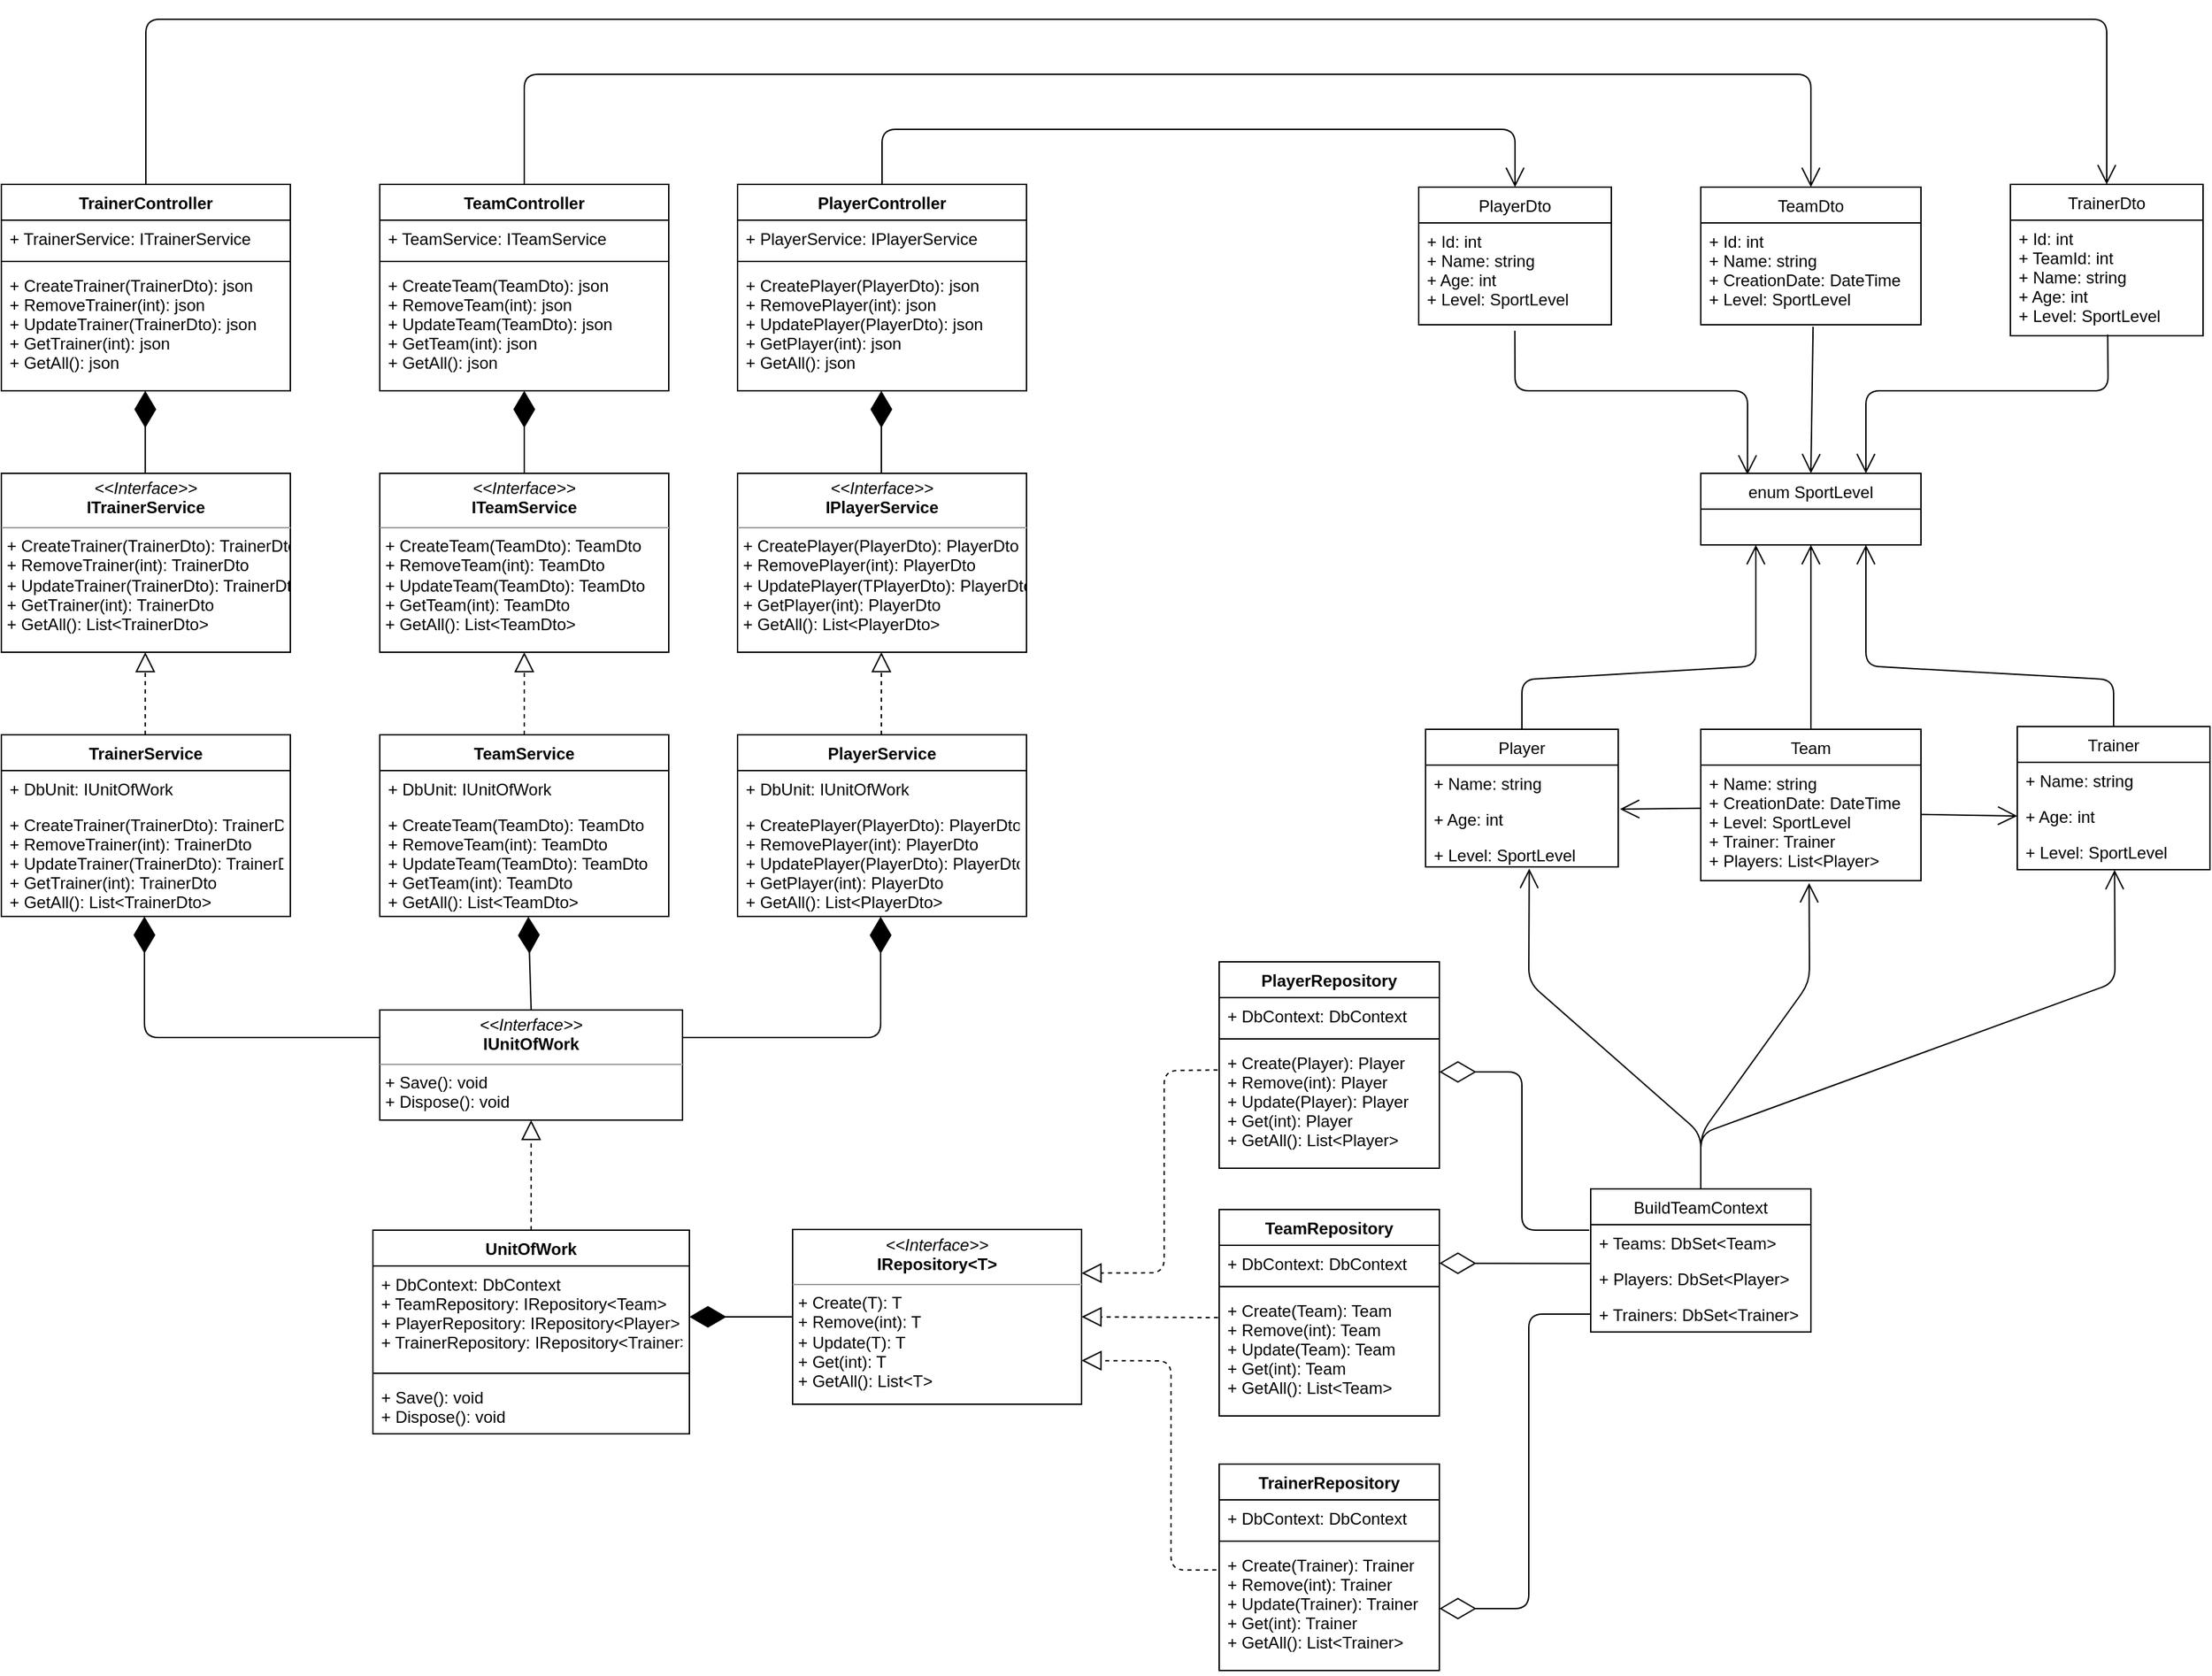 <mxfile version="13.1.7" type="device" pages="2"><diagram name="class" id="e7e014a7-5840-1c2e-5031-d8a46d1fe8dd"><mxGraphModel dx="2496" dy="2216" grid="1" gridSize="10" guides="1" tooltips="1" connect="1" arrows="1" fold="1" page="1" pageScale="1" pageWidth="1169" pageHeight="826" background="#ffffff" math="0" shadow="0"><root><mxCell id="0"/><mxCell id="1" parent="0"/><mxCell id="SuS7lErzpEVkx73uaz0L-69" value="&lt;p style=&quot;margin: 0px ; margin-top: 4px ; text-align: center&quot;&gt;&lt;i&gt;&amp;lt;&amp;lt;Interface&amp;gt;&amp;gt;&lt;/i&gt;&lt;br&gt;&lt;b&gt;ITeamService&lt;/b&gt;&lt;/p&gt;&lt;hr size=&quot;1&quot;&gt;&lt;p style=&quot;margin: 0px ; margin-left: 4px&quot;&gt;+ CreateTeam(TeamDto): TeamDto&lt;/p&gt;&lt;p style=&quot;margin: 0px ; margin-left: 4px&quot;&gt;+ RemoveTeam(int): TeamDto&lt;br style=&quot;padding: 0px ; margin: 0px&quot;&gt;+ UpdateTeam(TeamDto): TeamDto&lt;br style=&quot;padding: 0px ; margin: 0px&quot;&gt;+ GetTeam(int): TeamDto&lt;br style=&quot;padding: 0px ; margin: 0px&quot;&gt;+ GetAll(): List&amp;lt;TeamDto&amp;gt;&lt;br&gt;&lt;/p&gt;" style="verticalAlign=top;align=left;overflow=fill;fontSize=12;fontFamily=Helvetica;html=1;rounded=0;shadow=0;comic=0;labelBackgroundColor=none;strokeWidth=1" vertex="1" parent="1"><mxGeometry x="445" y="130" width="210" height="130" as="geometry"/></mxCell><mxCell id="SuS7lErzpEVkx73uaz0L-70" value="" style="endArrow=block;dashed=1;endFill=0;endSize=12;html=1;entryX=0.5;entryY=1;entryDx=0;entryDy=0;exitX=0.5;exitY=0;exitDx=0;exitDy=0;" edge="1" parent="1" source="SuS7lErzpEVkx73uaz0L-65" target="SuS7lErzpEVkx73uaz0L-69"><mxGeometry width="160" relative="1" as="geometry"><mxPoint x="625" y="370" as="sourcePoint"/><mxPoint x="785" y="370" as="targetPoint"/></mxGeometry></mxCell><mxCell id="SuS7lErzpEVkx73uaz0L-73" value="" style="endArrow=diamondThin;endFill=1;endSize=24;html=1;exitX=0.5;exitY=0;exitDx=0;exitDy=0;entryX=0.5;entryY=1;entryDx=0;entryDy=0;" edge="1" parent="1" source="SuS7lErzpEVkx73uaz0L-69" target="SuS7lErzpEVkx73uaz0L-61"><mxGeometry width="160" relative="1" as="geometry"><mxPoint x="625" y="370" as="sourcePoint"/><mxPoint x="549" y="150" as="targetPoint"/></mxGeometry></mxCell><mxCell id="SuS7lErzpEVkx73uaz0L-78" value="&lt;p style=&quot;margin: 0px ; margin-top: 4px ; text-align: center&quot;&gt;&lt;i&gt;&amp;lt;&amp;lt;Interface&amp;gt;&amp;gt;&lt;/i&gt;&lt;br&gt;&lt;b&gt;IUnitOfWork&lt;/b&gt;&lt;/p&gt;&lt;hr size=&quot;1&quot;&gt;&lt;p style=&quot;margin: 0px ; margin-left: 4px&quot;&gt;+ Save(): void&lt;/p&gt;&lt;p style=&quot;margin: 0px ; margin-left: 4px&quot;&gt;+ Dispose(): void&lt;/p&gt;" style="verticalAlign=top;align=left;overflow=fill;fontSize=12;fontFamily=Helvetica;html=1;rounded=0;shadow=0;comic=0;labelBackgroundColor=none;strokeWidth=1" vertex="1" parent="1"><mxGeometry x="445" y="520" width="220" height="80" as="geometry"/></mxCell><mxCell id="SuS7lErzpEVkx73uaz0L-79" value="" style="endArrow=diamondThin;endFill=1;endSize=24;html=1;exitX=0.5;exitY=0;exitDx=0;exitDy=0;entryX=0.514;entryY=1.002;entryDx=0;entryDy=0;entryPerimeter=0;" edge="1" parent="1" source="SuS7lErzpEVkx73uaz0L-78" target="SuS7lErzpEVkx73uaz0L-68"><mxGeometry width="160" relative="1" as="geometry"><mxPoint x="549.5" y="465" as="sourcePoint"/><mxPoint x="549.5" y="410" as="targetPoint"/></mxGeometry></mxCell><mxCell id="SuS7lErzpEVkx73uaz0L-84" value="" style="endArrow=block;dashed=1;endFill=0;endSize=12;html=1;entryX=0.5;entryY=1;entryDx=0;entryDy=0;exitX=0.5;exitY=0;exitDx=0;exitDy=0;" edge="1" parent="1" source="SuS7lErzpEVkx73uaz0L-80" target="SuS7lErzpEVkx73uaz0L-78"><mxGeometry width="160" relative="1" as="geometry"><mxPoint x="549.5" y="604" as="sourcePoint"/><mxPoint x="549.5" y="550" as="targetPoint"/></mxGeometry></mxCell><mxCell id="SuS7lErzpEVkx73uaz0L-89" value="&lt;p style=&quot;margin: 0px ; margin-top: 4px ; text-align: center&quot;&gt;&lt;i&gt;&amp;lt;&amp;lt;Interface&amp;gt;&amp;gt;&lt;/i&gt;&lt;br&gt;&lt;b&gt;IRepository&amp;lt;T&amp;gt;&lt;/b&gt;&lt;/p&gt;&lt;hr size=&quot;1&quot;&gt;&lt;p style=&quot;margin: 0px ; margin-left: 4px&quot;&gt;+ Create(T): T&lt;/p&gt;&lt;p style=&quot;margin: 0px ; margin-left: 4px&quot;&gt;+ Remove(int): T&lt;/p&gt;&lt;p style=&quot;margin: 0px ; margin-left: 4px&quot;&gt;+ Update(T): T&lt;/p&gt;&lt;p style=&quot;margin: 0px ; margin-left: 4px&quot;&gt;+ Get(int): T&lt;/p&gt;&lt;p style=&quot;margin: 0px ; margin-left: 4px&quot;&gt;+ GetAll(): List&amp;lt;T&amp;gt;&lt;/p&gt;" style="verticalAlign=top;align=left;overflow=fill;fontSize=12;fontFamily=Helvetica;html=1;rounded=0;shadow=0;comic=0;labelBackgroundColor=none;strokeWidth=1" vertex="1" parent="1"><mxGeometry x="745" y="679.5" width="210" height="127" as="geometry"/></mxCell><mxCell id="SuS7lErzpEVkx73uaz0L-90" value="" style="endArrow=diamondThin;endFill=1;endSize=24;html=1;exitX=0;exitY=0.5;exitDx=0;exitDy=0;entryX=1;entryY=0.5;entryDx=0;entryDy=0;" edge="1" parent="1" source="SuS7lErzpEVkx73uaz0L-89" target="SuS7lErzpEVkx73uaz0L-81"><mxGeometry width="160" relative="1" as="geometry"><mxPoint x="695.5" y="690" as="sourcePoint"/><mxPoint x="695" y="630" as="targetPoint"/></mxGeometry></mxCell><mxCell id="SuS7lErzpEVkx73uaz0L-95" value="" style="endArrow=block;dashed=1;endFill=0;endSize=12;html=1;entryX=1;entryY=0.5;entryDx=0;entryDy=0;exitX=-0.005;exitY=0.206;exitDx=0;exitDy=0;exitPerimeter=0;" edge="1" parent="1" source="SuS7lErzpEVkx73uaz0L-94" target="SuS7lErzpEVkx73uaz0L-89"><mxGeometry width="160" relative="1" as="geometry"><mxPoint x="560" y="620" as="sourcePoint"/><mxPoint x="559.5" y="560" as="targetPoint"/></mxGeometry></mxCell><mxCell id="SuS7lErzpEVkx73uaz0L-101" value="" style="endArrow=diamondThin;endFill=0;endSize=24;html=1;entryX=1;entryY=0.5;entryDx=0;entryDy=0;exitX=-0.001;exitY=0.088;exitDx=0;exitDy=0;exitPerimeter=0;" edge="1" parent="1" source="SuS7lErzpEVkx73uaz0L-98" target="SuS7lErzpEVkx73uaz0L-92"><mxGeometry width="160" relative="1" as="geometry"><mxPoint x="955" y="550" as="sourcePoint"/><mxPoint x="1115" y="550" as="targetPoint"/></mxGeometry></mxCell><mxCell id="SuS7lErzpEVkx73uaz0L-103" value="" style="endArrow=open;endFill=1;endSize=12;html=1;exitX=0.5;exitY=0;exitDx=0;exitDy=0;entryX=0.492;entryY=1.021;entryDx=0;entryDy=0;entryPerimeter=0;" edge="1" parent="1" source="SuS7lErzpEVkx73uaz0L-96" target="SuS7lErzpEVkx73uaz0L-48"><mxGeometry width="160" relative="1" as="geometry"><mxPoint x="955" y="460" as="sourcePoint"/><mxPoint x="1115" y="460" as="targetPoint"/><Array as="points"><mxPoint x="1405" y="610"/><mxPoint x="1484" y="500"/></Array></mxGeometry></mxCell><mxCell id="SuS7lErzpEVkx73uaz0L-115" value="&lt;p style=&quot;margin: 0px ; margin-top: 4px ; text-align: center&quot;&gt;&lt;i&gt;&amp;lt;&amp;lt;Interface&amp;gt;&amp;gt;&lt;/i&gt;&lt;br&gt;&lt;b&gt;IPlayerService&lt;/b&gt;&lt;/p&gt;&lt;hr size=&quot;1&quot;&gt;&lt;p style=&quot;margin: 0px ; margin-left: 4px&quot;&gt;+ CreatePlayer(PlayerDto): PlayerDto&lt;/p&gt;&lt;p style=&quot;margin: 0px ; margin-left: 4px&quot;&gt;&lt;span&gt;+ RemovePlayer(int): PlayerDto&lt;/span&gt;&lt;/p&gt;&lt;p style=&quot;margin: 0px ; margin-left: 4px&quot;&gt;+ UpdatePlayer(TPlayerDto): PlayerDto&lt;br style=&quot;padding: 0px ; margin: 0px&quot;&gt;+ GetPlayer(int): PlayerDto&lt;br style=&quot;padding: 0px ; margin: 0px&quot;&gt;+ GetAll(): List&amp;lt;PlayerDto&amp;gt;&lt;br&gt;&lt;/p&gt;" style="verticalAlign=top;align=left;overflow=fill;fontSize=12;fontFamily=Helvetica;html=1;rounded=0;shadow=0;comic=0;labelBackgroundColor=none;strokeWidth=1" vertex="1" parent="1"><mxGeometry x="705" y="130" width="210" height="130" as="geometry"/></mxCell><mxCell id="SuS7lErzpEVkx73uaz0L-116" value="" style="endArrow=diamondThin;endFill=1;endSize=24;html=1;exitX=0.5;exitY=0;exitDx=0;exitDy=0;entryX=0.5;entryY=1;entryDx=0;entryDy=0;" edge="1" parent="1"><mxGeometry width="160" relative="1" as="geometry"><mxPoint x="809.5" y="130" as="sourcePoint"/><mxPoint x="809.5" y="70" as="targetPoint"/></mxGeometry></mxCell><mxCell id="SuS7lErzpEVkx73uaz0L-120" value="" style="endArrow=block;dashed=1;endFill=0;endSize=12;html=1;entryX=0.5;entryY=1;entryDx=0;entryDy=0;exitX=0.5;exitY=0;exitDx=0;exitDy=0;" edge="1" parent="1"><mxGeometry width="160" relative="1" as="geometry"><mxPoint x="809.5" y="320" as="sourcePoint"/><mxPoint x="809.5" y="260" as="targetPoint"/></mxGeometry></mxCell><mxCell id="SuS7lErzpEVkx73uaz0L-123" value="" style="endArrow=diamondThin;endFill=1;endSize=24;html=1;exitX=1;exitY=0.25;exitDx=0;exitDy=0;entryX=0.514;entryY=1.002;entryDx=0;entryDy=0;entryPerimeter=0;" edge="1" parent="1" source="SuS7lErzpEVkx73uaz0L-78"><mxGeometry width="160" relative="1" as="geometry"><mxPoint x="811.03" y="520" as="sourcePoint"/><mxPoint x="808.97" y="452.16" as="targetPoint"/><Array as="points"><mxPoint x="809" y="540"/></Array></mxGeometry></mxCell><mxCell id="SuS7lErzpEVkx73uaz0L-128" value="" style="endArrow=block;dashed=1;endFill=0;endSize=12;html=1;entryX=1;entryY=0.25;entryDx=0;entryDy=0;exitX=-0.007;exitY=0.207;exitDx=0;exitDy=0;exitPerimeter=0;" edge="1" parent="1" source="SuS7lErzpEVkx73uaz0L-127" target="SuS7lErzpEVkx73uaz0L-89"><mxGeometry width="160" relative="1" as="geometry"><mxPoint x="1064.2" y="756.54" as="sourcePoint"/><mxPoint x="965" y="753" as="targetPoint"/><Array as="points"><mxPoint x="1015" y="564"/><mxPoint x="1015" y="711"/></Array></mxGeometry></mxCell><mxCell id="SuS7lErzpEVkx73uaz0L-129" value="" style="endArrow=diamondThin;endFill=0;endSize=24;html=1;exitX=-0.007;exitY=0.154;exitDx=0;exitDy=0;exitPerimeter=0;" edge="1" parent="1" source="SuS7lErzpEVkx73uaz0L-97"><mxGeometry width="160" relative="1" as="geometry"><mxPoint x="1334.84" y="714.288" as="sourcePoint"/><mxPoint x="1215" y="565" as="targetPoint"/><Array as="points"><mxPoint x="1275" y="680"/><mxPoint x="1275" y="565"/></Array></mxGeometry></mxCell><mxCell id="SuS7lErzpEVkx73uaz0L-142" value="" style="endArrow=open;endFill=1;endSize=12;html=1;exitX=0.5;exitY=0;exitDx=0;exitDy=0;entryX=0.538;entryY=1.058;entryDx=0;entryDy=0;entryPerimeter=0;" edge="1" parent="1" source="SuS7lErzpEVkx73uaz0L-96" target="SuS7lErzpEVkx73uaz0L-44"><mxGeometry width="160" relative="1" as="geometry"><mxPoint x="1415" y="660" as="sourcePoint"/><mxPoint x="1493.72" y="430.546" as="targetPoint"/><Array as="points"><mxPoint x="1405" y="610"/><mxPoint x="1280" y="500"/></Array></mxGeometry></mxCell><mxCell id="SuS7lErzpEVkx73uaz0L-143" value="" style="endArrow=open;endFill=1;endSize=12;html=1;exitX=0.5;exitY=0;exitDx=0;exitDy=0;entryX=0.505;entryY=1.007;entryDx=0;entryDy=0;entryPerimeter=0;" edge="1" parent="1" source="SuS7lErzpEVkx73uaz0L-96" target="SuS7lErzpEVkx73uaz0L-52"><mxGeometry width="160" relative="1" as="geometry"><mxPoint x="1415" y="660" as="sourcePoint"/><mxPoint x="1493.72" y="430.546" as="targetPoint"/><Array as="points"><mxPoint x="1405" y="610"/><mxPoint x="1706" y="500"/></Array></mxGeometry></mxCell><mxCell id="SuS7lErzpEVkx73uaz0L-144" value="" style="endArrow=open;endFill=1;endSize=12;html=1;entryX=0.25;entryY=1;entryDx=0;entryDy=0;exitX=0.5;exitY=0;exitDx=0;exitDy=0;" edge="1" parent="1" source="SuS7lErzpEVkx73uaz0L-41" target="SuS7lErzpEVkx73uaz0L-130"><mxGeometry width="160" relative="1" as="geometry"><mxPoint x="1185" y="330" as="sourcePoint"/><mxPoint x="1345" y="330" as="targetPoint"/><Array as="points"><mxPoint x="1275" y="280"/><mxPoint x="1445" y="270"/></Array></mxGeometry></mxCell><mxCell id="SuS7lErzpEVkx73uaz0L-145" value="" style="endArrow=open;endFill=1;endSize=12;html=1;entryX=0.5;entryY=1;entryDx=0;entryDy=0;exitX=0.5;exitY=0;exitDx=0;exitDy=0;" edge="1" parent="1" source="SuS7lErzpEVkx73uaz0L-45" target="SuS7lErzpEVkx73uaz0L-130"><mxGeometry width="160" relative="1" as="geometry"><mxPoint x="1285" y="326" as="sourcePoint"/><mxPoint x="1455" y="192" as="targetPoint"/></mxGeometry></mxCell><mxCell id="SuS7lErzpEVkx73uaz0L-146" value="" style="endArrow=open;endFill=1;endSize=12;html=1;entryX=0.75;entryY=1;entryDx=0;entryDy=0;exitX=0.5;exitY=0;exitDx=0;exitDy=0;" edge="1" parent="1" source="SuS7lErzpEVkx73uaz0L-49" target="SuS7lErzpEVkx73uaz0L-130"><mxGeometry width="160" relative="1" as="geometry"><mxPoint x="1495" y="326" as="sourcePoint"/><mxPoint x="1495" y="192" as="targetPoint"/><Array as="points"><mxPoint x="1705" y="280"/><mxPoint x="1525" y="270"/></Array></mxGeometry></mxCell><mxCell id="SuS7lErzpEVkx73uaz0L-61" value="TeamController&#10;" style="swimlane;fontStyle=1;align=center;verticalAlign=top;childLayout=stackLayout;horizontal=1;startSize=26;horizontalStack=0;resizeParent=1;resizeParentMax=0;resizeLast=0;collapsible=1;marginBottom=0;" vertex="1" parent="1"><mxGeometry x="445" y="-80" width="210" height="150" as="geometry"/></mxCell><mxCell id="SuS7lErzpEVkx73uaz0L-62" value="+ TeamService: ITeamService&#10;" style="text;strokeColor=none;fillColor=none;align=left;verticalAlign=top;spacingLeft=4;spacingRight=4;overflow=hidden;rotatable=0;points=[[0,0.5],[1,0.5]];portConstraint=eastwest;" vertex="1" parent="SuS7lErzpEVkx73uaz0L-61"><mxGeometry y="26" width="210" height="26" as="geometry"/></mxCell><mxCell id="SuS7lErzpEVkx73uaz0L-63" value="" style="line;strokeWidth=1;fillColor=none;align=left;verticalAlign=middle;spacingTop=-1;spacingLeft=3;spacingRight=3;rotatable=0;labelPosition=right;points=[];portConstraint=eastwest;" vertex="1" parent="SuS7lErzpEVkx73uaz0L-61"><mxGeometry y="52" width="210" height="8" as="geometry"/></mxCell><mxCell id="SuS7lErzpEVkx73uaz0L-64" value="+ CreateTeam(TeamDto): json&#10;+ RemoveTeam(int): json&#10;+ UpdateTeam(TeamDto): json&#10;+ GetTeam(int): json&#10;+ GetAll(): json" style="text;strokeColor=none;fillColor=none;align=left;verticalAlign=top;spacingLeft=4;spacingRight=4;overflow=hidden;rotatable=0;points=[[0,0.5],[1,0.5]];portConstraint=eastwest;" vertex="1" parent="SuS7lErzpEVkx73uaz0L-61"><mxGeometry y="60" width="210" height="90" as="geometry"/></mxCell><mxCell id="SuS7lErzpEVkx73uaz0L-65" value="TeamService&#10;" style="swimlane;fontStyle=1;align=center;verticalAlign=top;childLayout=stackLayout;horizontal=1;startSize=26;horizontalStack=0;resizeParent=1;resizeParentMax=0;resizeLast=0;collapsible=1;marginBottom=0;" vertex="1" parent="1"><mxGeometry x="445" y="320" width="210" height="132" as="geometry"/></mxCell><mxCell id="SuS7lErzpEVkx73uaz0L-66" value="+ DbUnit: IUnitOfWork" style="text;strokeColor=none;fillColor=none;align=left;verticalAlign=top;spacingLeft=4;spacingRight=4;overflow=hidden;rotatable=0;points=[[0,0.5],[1,0.5]];portConstraint=eastwest;" vertex="1" parent="SuS7lErzpEVkx73uaz0L-65"><mxGeometry y="26" width="210" height="26" as="geometry"/></mxCell><mxCell id="SuS7lErzpEVkx73uaz0L-68" value="+ CreateTeam(TeamDto): TeamDto&#10;+ RemoveTeam(int): TeamDto&#10;+ UpdateTeam(TeamDto): TeamDto&#10;+ GetTeam(int): TeamDto&#10;+ GetAll(): List&lt;TeamDto&gt;" style="text;strokeColor=none;fillColor=none;align=left;verticalAlign=top;spacingLeft=4;spacingRight=4;overflow=hidden;rotatable=0;points=[[0,0.5],[1,0.5]];portConstraint=eastwest;" vertex="1" parent="SuS7lErzpEVkx73uaz0L-65"><mxGeometry y="52" width="210" height="80" as="geometry"/></mxCell><mxCell id="SuS7lErzpEVkx73uaz0L-80" value="UnitOfWork&#10;" style="swimlane;fontStyle=1;align=center;verticalAlign=top;childLayout=stackLayout;horizontal=1;startSize=26;horizontalStack=0;resizeParent=1;resizeParentMax=0;resizeLast=0;collapsible=1;marginBottom=0;" vertex="1" parent="1"><mxGeometry x="440" y="680" width="230" height="148" as="geometry"/></mxCell><mxCell id="SuS7lErzpEVkx73uaz0L-81" value="+ DbContext: DbContext&#10;+ TeamRepository: IRepository&lt;Team&gt;&#10;+ PlayerRepository: IRepository&lt;Player&gt;&#10;+ TrainerRepository: IRepository&lt;Trainer&gt;&#10; " style="text;strokeColor=none;fillColor=none;align=left;verticalAlign=top;spacingLeft=4;spacingRight=4;overflow=hidden;rotatable=0;points=[[0,0.5],[1,0.5]];portConstraint=eastwest;" vertex="1" parent="SuS7lErzpEVkx73uaz0L-80"><mxGeometry y="26" width="230" height="74" as="geometry"/></mxCell><mxCell id="SuS7lErzpEVkx73uaz0L-82" value="" style="line;strokeWidth=1;fillColor=none;align=left;verticalAlign=middle;spacingTop=-1;spacingLeft=3;spacingRight=3;rotatable=0;labelPosition=right;points=[];portConstraint=eastwest;" vertex="1" parent="SuS7lErzpEVkx73uaz0L-80"><mxGeometry y="100" width="230" height="8" as="geometry"/></mxCell><mxCell id="SuS7lErzpEVkx73uaz0L-83" value="+ Save(): void&#10;+ Dispose(): void" style="text;strokeColor=none;fillColor=none;align=left;verticalAlign=top;spacingLeft=4;spacingRight=4;overflow=hidden;rotatable=0;points=[[0,0.5],[1,0.5]];portConstraint=eastwest;" vertex="1" parent="SuS7lErzpEVkx73uaz0L-80"><mxGeometry y="108" width="230" height="40" as="geometry"/></mxCell><mxCell id="SuS7lErzpEVkx73uaz0L-91" value="TeamRepository" style="swimlane;fontStyle=1;align=center;verticalAlign=top;childLayout=stackLayout;horizontal=1;startSize=26;horizontalStack=0;resizeParent=1;resizeParentMax=0;resizeLast=0;collapsible=1;marginBottom=0;" vertex="1" parent="1"><mxGeometry x="1055" y="665" width="160" height="150" as="geometry"/></mxCell><mxCell id="SuS7lErzpEVkx73uaz0L-92" value="+ DbContext: DbContext" style="text;strokeColor=none;fillColor=none;align=left;verticalAlign=top;spacingLeft=4;spacingRight=4;overflow=hidden;rotatable=0;points=[[0,0.5],[1,0.5]];portConstraint=eastwest;" vertex="1" parent="SuS7lErzpEVkx73uaz0L-91"><mxGeometry y="26" width="160" height="26" as="geometry"/></mxCell><mxCell id="SuS7lErzpEVkx73uaz0L-93" value="" style="line;strokeWidth=1;fillColor=none;align=left;verticalAlign=middle;spacingTop=-1;spacingLeft=3;spacingRight=3;rotatable=0;labelPosition=right;points=[];portConstraint=eastwest;" vertex="1" parent="SuS7lErzpEVkx73uaz0L-91"><mxGeometry y="52" width="160" height="8" as="geometry"/></mxCell><mxCell id="SuS7lErzpEVkx73uaz0L-94" value="+ Create(Team): Team&#10;+ Remove(int): Team&#10;+ Update(Team): Team&#10;+ Get(int): Team&#10;+ GetAll(): List&lt;Team&gt;" style="text;strokeColor=none;fillColor=none;align=left;verticalAlign=top;spacingLeft=4;spacingRight=4;overflow=hidden;rotatable=0;points=[[0,0.5],[1,0.5]];portConstraint=eastwest;" vertex="1" parent="SuS7lErzpEVkx73uaz0L-91"><mxGeometry y="60" width="160" height="90" as="geometry"/></mxCell><mxCell id="SuS7lErzpEVkx73uaz0L-96" value="BuildTeamContext" style="swimlane;fontStyle=0;childLayout=stackLayout;horizontal=1;startSize=26;fillColor=none;horizontalStack=0;resizeParent=1;resizeParentMax=0;resizeLast=0;collapsible=1;marginBottom=0;" vertex="1" parent="1"><mxGeometry x="1325" y="650" width="160" height="104" as="geometry"/></mxCell><mxCell id="SuS7lErzpEVkx73uaz0L-97" value="+ Teams: DbSet&lt;Team&gt;" style="text;strokeColor=none;fillColor=none;align=left;verticalAlign=top;spacingLeft=4;spacingRight=4;overflow=hidden;rotatable=0;points=[[0,0.5],[1,0.5]];portConstraint=eastwest;" vertex="1" parent="SuS7lErzpEVkx73uaz0L-96"><mxGeometry y="26" width="160" height="26" as="geometry"/></mxCell><mxCell id="SuS7lErzpEVkx73uaz0L-98" value="+ Players: DbSet&lt;Player&gt;" style="text;strokeColor=none;fillColor=none;align=left;verticalAlign=top;spacingLeft=4;spacingRight=4;overflow=hidden;rotatable=0;points=[[0,0.5],[1,0.5]];portConstraint=eastwest;" vertex="1" parent="SuS7lErzpEVkx73uaz0L-96"><mxGeometry y="52" width="160" height="26" as="geometry"/></mxCell><mxCell id="SuS7lErzpEVkx73uaz0L-99" value="+ Trainers: DbSet&lt;Trainer&gt;" style="text;strokeColor=none;fillColor=none;align=left;verticalAlign=top;spacingLeft=4;spacingRight=4;overflow=hidden;rotatable=0;points=[[0,0.5],[1,0.5]];portConstraint=eastwest;" vertex="1" parent="SuS7lErzpEVkx73uaz0L-96"><mxGeometry y="78" width="160" height="26" as="geometry"/></mxCell><mxCell id="SuS7lErzpEVkx73uaz0L-111" value="PlayerController" style="swimlane;fontStyle=1;align=center;verticalAlign=top;childLayout=stackLayout;horizontal=1;startSize=26;horizontalStack=0;resizeParent=1;resizeParentMax=0;resizeLast=0;collapsible=1;marginBottom=0;" vertex="1" parent="1"><mxGeometry x="705" y="-80" width="210" height="150" as="geometry"/></mxCell><mxCell id="SuS7lErzpEVkx73uaz0L-112" value="+ PlayerService: IPlayerService" style="text;strokeColor=none;fillColor=none;align=left;verticalAlign=top;spacingLeft=4;spacingRight=4;overflow=hidden;rotatable=0;points=[[0,0.5],[1,0.5]];portConstraint=eastwest;" vertex="1" parent="SuS7lErzpEVkx73uaz0L-111"><mxGeometry y="26" width="210" height="26" as="geometry"/></mxCell><mxCell id="SuS7lErzpEVkx73uaz0L-113" value="" style="line;strokeWidth=1;fillColor=none;align=left;verticalAlign=middle;spacingTop=-1;spacingLeft=3;spacingRight=3;rotatable=0;labelPosition=right;points=[];portConstraint=eastwest;" vertex="1" parent="SuS7lErzpEVkx73uaz0L-111"><mxGeometry y="52" width="210" height="8" as="geometry"/></mxCell><mxCell id="SuS7lErzpEVkx73uaz0L-114" value="+ CreatePlayer(PlayerDto): json&#10;+ RemovePlayer(int): json&#10;+ UpdatePlayer(PlayerDto): json&#10;+ GetPlayer(int): json&#10;+ GetAll(): json" style="text;strokeColor=none;fillColor=none;align=left;verticalAlign=top;spacingLeft=4;spacingRight=4;overflow=hidden;rotatable=0;points=[[0,0.5],[1,0.5]];portConstraint=eastwest;" vertex="1" parent="SuS7lErzpEVkx73uaz0L-111"><mxGeometry y="60" width="210" height="90" as="geometry"/></mxCell><mxCell id="SuS7lErzpEVkx73uaz0L-117" value="PlayerService" style="swimlane;fontStyle=1;align=center;verticalAlign=top;childLayout=stackLayout;horizontal=1;startSize=26;horizontalStack=0;resizeParent=1;resizeParentMax=0;resizeLast=0;collapsible=1;marginBottom=0;" vertex="1" parent="1"><mxGeometry x="705" y="320" width="210" height="132" as="geometry"/></mxCell><mxCell id="SuS7lErzpEVkx73uaz0L-118" value="+ DbUnit: IUnitOfWork" style="text;strokeColor=none;fillColor=none;align=left;verticalAlign=top;spacingLeft=4;spacingRight=4;overflow=hidden;rotatable=0;points=[[0,0.5],[1,0.5]];portConstraint=eastwest;" vertex="1" parent="SuS7lErzpEVkx73uaz0L-117"><mxGeometry y="26" width="210" height="26" as="geometry"/></mxCell><mxCell id="SuS7lErzpEVkx73uaz0L-119" value="+ CreatePlayer(PlayerDto): PlayerDto&#10;+ RemovePlayer(int): PlayerDto&#10;+ UpdatePlayer(PlayerDto): PlayerDto&#10;+ GetPlayer(int): PlayerDto&#10;+ GetAll(): List&lt;PlayerDto&gt;" style="text;strokeColor=none;fillColor=none;align=left;verticalAlign=top;spacingLeft=4;spacingRight=4;overflow=hidden;rotatable=0;points=[[0,0.5],[1,0.5]];portConstraint=eastwest;" vertex="1" parent="SuS7lErzpEVkx73uaz0L-117"><mxGeometry y="52" width="210" height="80" as="geometry"/></mxCell><mxCell id="SuS7lErzpEVkx73uaz0L-124" value="PlayerRepository" style="swimlane;fontStyle=1;align=center;verticalAlign=top;childLayout=stackLayout;horizontal=1;startSize=26;horizontalStack=0;resizeParent=1;resizeParentMax=0;resizeLast=0;collapsible=1;marginBottom=0;" vertex="1" parent="1"><mxGeometry x="1055" y="485" width="160" height="150" as="geometry"/></mxCell><mxCell id="SuS7lErzpEVkx73uaz0L-125" value="+ DbContext: DbContext" style="text;strokeColor=none;fillColor=none;align=left;verticalAlign=top;spacingLeft=4;spacingRight=4;overflow=hidden;rotatable=0;points=[[0,0.5],[1,0.5]];portConstraint=eastwest;" vertex="1" parent="SuS7lErzpEVkx73uaz0L-124"><mxGeometry y="26" width="160" height="26" as="geometry"/></mxCell><mxCell id="SuS7lErzpEVkx73uaz0L-126" value="" style="line;strokeWidth=1;fillColor=none;align=left;verticalAlign=middle;spacingTop=-1;spacingLeft=3;spacingRight=3;rotatable=0;labelPosition=right;points=[];portConstraint=eastwest;" vertex="1" parent="SuS7lErzpEVkx73uaz0L-124"><mxGeometry y="52" width="160" height="8" as="geometry"/></mxCell><mxCell id="SuS7lErzpEVkx73uaz0L-127" value="+ Create(Player): Player&#10;+ Remove(int): Player&#10;+ Update(Player): Player&#10;+ Get(int): Player&#10;+ GetAll(): List&lt;Player&gt;" style="text;strokeColor=none;fillColor=none;align=left;verticalAlign=top;spacingLeft=4;spacingRight=4;overflow=hidden;rotatable=0;points=[[0,0.5],[1,0.5]];portConstraint=eastwest;" vertex="1" parent="SuS7lErzpEVkx73uaz0L-124"><mxGeometry y="60" width="160" height="90" as="geometry"/></mxCell><mxCell id="SuS7lErzpEVkx73uaz0L-49" value="Trainer" style="swimlane;fontStyle=0;childLayout=stackLayout;horizontal=1;startSize=26;fillColor=none;horizontalStack=0;resizeParent=1;resizeParentMax=0;resizeLast=0;collapsible=1;marginBottom=0;" vertex="1" parent="1"><mxGeometry x="1635" y="314" width="140" height="104" as="geometry"/></mxCell><mxCell id="SuS7lErzpEVkx73uaz0L-50" value="+ Name: string" style="text;strokeColor=none;fillColor=none;align=left;verticalAlign=top;spacingLeft=4;spacingRight=4;overflow=hidden;rotatable=0;points=[[0,0.5],[1,0.5]];portConstraint=eastwest;" vertex="1" parent="SuS7lErzpEVkx73uaz0L-49"><mxGeometry y="26" width="140" height="26" as="geometry"/></mxCell><mxCell id="SuS7lErzpEVkx73uaz0L-51" value="+ Age: int" style="text;strokeColor=none;fillColor=none;align=left;verticalAlign=top;spacingLeft=4;spacingRight=4;overflow=hidden;rotatable=0;points=[[0,0.5],[1,0.5]];portConstraint=eastwest;" vertex="1" parent="SuS7lErzpEVkx73uaz0L-49"><mxGeometry y="52" width="140" height="26" as="geometry"/></mxCell><mxCell id="SuS7lErzpEVkx73uaz0L-52" value="+ Level: SportLevel&#10;" style="text;strokeColor=none;fillColor=none;align=left;verticalAlign=top;spacingLeft=4;spacingRight=4;overflow=hidden;rotatable=0;points=[[0,0.5],[1,0.5]];portConstraint=eastwest;" vertex="1" parent="SuS7lErzpEVkx73uaz0L-49"><mxGeometry y="78" width="140" height="26" as="geometry"/></mxCell><mxCell id="SuS7lErzpEVkx73uaz0L-45" value="Team" style="swimlane;fontStyle=0;childLayout=stackLayout;horizontal=1;startSize=26;fillColor=none;horizontalStack=0;resizeParent=1;resizeParentMax=0;resizeLast=0;collapsible=1;marginBottom=0;" vertex="1" parent="1"><mxGeometry x="1405" y="316" width="160" height="110" as="geometry"/></mxCell><mxCell id="SuS7lErzpEVkx73uaz0L-48" value="+ Name: string&#10;+ CreationDate: DateTime&#10;+ Level: SportLevel&#10;+ Trainer: Trainer&#10;+ Players: List&lt;Player&gt;" style="text;strokeColor=none;fillColor=none;align=left;verticalAlign=top;spacingLeft=4;spacingRight=4;overflow=hidden;rotatable=0;points=[[0,0.5],[1,0.5]];portConstraint=eastwest;" vertex="1" parent="SuS7lErzpEVkx73uaz0L-45"><mxGeometry y="26" width="160" height="84" as="geometry"/></mxCell><mxCell id="SuS7lErzpEVkx73uaz0L-41" value="Player" style="swimlane;fontStyle=0;childLayout=stackLayout;horizontal=1;startSize=26;fillColor=none;horizontalStack=0;resizeParent=1;resizeParentMax=0;resizeLast=0;collapsible=1;marginBottom=0;" vertex="1" parent="1"><mxGeometry x="1205" y="316" width="140" height="100" as="geometry"/></mxCell><mxCell id="SuS7lErzpEVkx73uaz0L-42" value="+ Name: string" style="text;strokeColor=none;fillColor=none;align=left;verticalAlign=top;spacingLeft=4;spacingRight=4;overflow=hidden;rotatable=0;points=[[0,0.5],[1,0.5]];portConstraint=eastwest;" vertex="1" parent="SuS7lErzpEVkx73uaz0L-41"><mxGeometry y="26" width="140" height="26" as="geometry"/></mxCell><mxCell id="SuS7lErzpEVkx73uaz0L-43" value="+ Age: int" style="text;strokeColor=none;fillColor=none;align=left;verticalAlign=top;spacingLeft=4;spacingRight=4;overflow=hidden;rotatable=0;points=[[0,0.5],[1,0.5]];portConstraint=eastwest;" vertex="1" parent="SuS7lErzpEVkx73uaz0L-41"><mxGeometry y="52" width="140" height="26" as="geometry"/></mxCell><mxCell id="SuS7lErzpEVkx73uaz0L-44" value="+ Level: SportLevel&#10;" style="text;strokeColor=none;fillColor=none;align=left;verticalAlign=top;spacingLeft=4;spacingRight=4;overflow=hidden;rotatable=0;points=[[0,0.5],[1,0.5]];portConstraint=eastwest;" vertex="1" parent="SuS7lErzpEVkx73uaz0L-41"><mxGeometry y="78" width="140" height="22" as="geometry"/></mxCell><mxCell id="SuS7lErzpEVkx73uaz0L-130" value="enum SportLevel" style="swimlane;fontStyle=0;childLayout=stackLayout;horizontal=1;startSize=26;fillColor=none;horizontalStack=0;resizeParent=1;resizeParentMax=0;resizeLast=0;collapsible=1;marginBottom=0;" vertex="1" parent="1"><mxGeometry x="1405" y="130" width="160" height="52" as="geometry"/></mxCell><mxCell id="SuS7lErzpEVkx73uaz0L-163" value="&lt;p style=&quot;margin: 0px ; margin-top: 4px ; text-align: center&quot;&gt;&lt;i&gt;&amp;lt;&amp;lt;Interface&amp;gt;&amp;gt;&lt;/i&gt;&lt;br&gt;&lt;b&gt;ITrainerService&lt;/b&gt;&lt;/p&gt;&lt;hr size=&quot;1&quot;&gt;&lt;p style=&quot;margin: 0px ; margin-left: 4px&quot;&gt;+ CreateTrainer(TrainerDto): TrainerDto&lt;/p&gt;&lt;p style=&quot;margin: 0px ; margin-left: 4px&quot;&gt;+ RemoveTrainer(int): TrainerDto&lt;br style=&quot;padding: 0px ; margin: 0px&quot;&gt;+ UpdateTrainer(TrainerDto): TrainerDto&lt;br style=&quot;padding: 0px ; margin: 0px&quot;&gt;+ GetTrainer(int): TrainerDto&lt;br style=&quot;padding: 0px ; margin: 0px&quot;&gt;+ GetAll(): List&amp;lt;TrainerDto&amp;gt;&lt;br&gt;&lt;/p&gt;" style="verticalAlign=top;align=left;overflow=fill;fontSize=12;fontFamily=Helvetica;html=1;rounded=0;shadow=0;comic=0;labelBackgroundColor=none;strokeWidth=1" vertex="1" parent="1"><mxGeometry x="170" y="130" width="210" height="130" as="geometry"/></mxCell><mxCell id="SuS7lErzpEVkx73uaz0L-164" value="TrainerController&#10;" style="swimlane;fontStyle=1;align=center;verticalAlign=top;childLayout=stackLayout;horizontal=1;startSize=26;horizontalStack=0;resizeParent=1;resizeParentMax=0;resizeLast=0;collapsible=1;marginBottom=0;" vertex="1" parent="1"><mxGeometry x="170" y="-80" width="210" height="150" as="geometry"/></mxCell><mxCell id="SuS7lErzpEVkx73uaz0L-165" value="+ TrainerService: ITrainerService&#10;" style="text;strokeColor=none;fillColor=none;align=left;verticalAlign=top;spacingLeft=4;spacingRight=4;overflow=hidden;rotatable=0;points=[[0,0.5],[1,0.5]];portConstraint=eastwest;" vertex="1" parent="SuS7lErzpEVkx73uaz0L-164"><mxGeometry y="26" width="210" height="26" as="geometry"/></mxCell><mxCell id="SuS7lErzpEVkx73uaz0L-166" value="" style="line;strokeWidth=1;fillColor=none;align=left;verticalAlign=middle;spacingTop=-1;spacingLeft=3;spacingRight=3;rotatable=0;labelPosition=right;points=[];portConstraint=eastwest;" vertex="1" parent="SuS7lErzpEVkx73uaz0L-164"><mxGeometry y="52" width="210" height="8" as="geometry"/></mxCell><mxCell id="SuS7lErzpEVkx73uaz0L-167" value="+ CreateTrainer(TrainerDto): json&#10;+ RemoveTrainer(int): json&#10;+ UpdateTrainer(TrainerDto): json&#10;+ GetTrainer(int): json&#10;+ GetAll(): json" style="text;strokeColor=none;fillColor=none;align=left;verticalAlign=top;spacingLeft=4;spacingRight=4;overflow=hidden;rotatable=0;points=[[0,0.5],[1,0.5]];portConstraint=eastwest;" vertex="1" parent="SuS7lErzpEVkx73uaz0L-164"><mxGeometry y="60" width="210" height="90" as="geometry"/></mxCell><mxCell id="SuS7lErzpEVkx73uaz0L-168" value="TrainerService" style="swimlane;fontStyle=1;align=center;verticalAlign=top;childLayout=stackLayout;horizontal=1;startSize=26;horizontalStack=0;resizeParent=1;resizeParentMax=0;resizeLast=0;collapsible=1;marginBottom=0;" vertex="1" parent="1"><mxGeometry x="170" y="320" width="210" height="132" as="geometry"/></mxCell><mxCell id="SuS7lErzpEVkx73uaz0L-169" value="+ DbUnit: IUnitOfWork" style="text;strokeColor=none;fillColor=none;align=left;verticalAlign=top;spacingLeft=4;spacingRight=4;overflow=hidden;rotatable=0;points=[[0,0.5],[1,0.5]];portConstraint=eastwest;" vertex="1" parent="SuS7lErzpEVkx73uaz0L-168"><mxGeometry y="26" width="210" height="26" as="geometry"/></mxCell><mxCell id="SuS7lErzpEVkx73uaz0L-170" value="+ CreateTrainer(TrainerDto): TrainerDto&#10;+ RemoveTrainer(int): TrainerDto&#10;+ UpdateTrainer(TrainerDto): TrainerDto&#10;+ GetTrainer(int): TrainerDto&#10;+ GetAll(): List&lt;TrainerDto&gt;" style="text;strokeColor=none;fillColor=none;align=left;verticalAlign=top;spacingLeft=4;spacingRight=4;overflow=hidden;rotatable=0;points=[[0,0.5],[1,0.5]];portConstraint=eastwest;" vertex="1" parent="SuS7lErzpEVkx73uaz0L-168"><mxGeometry y="52" width="210" height="80" as="geometry"/></mxCell><mxCell id="SuS7lErzpEVkx73uaz0L-171" value="" style="endArrow=diamondThin;endFill=1;endSize=24;html=1;exitX=0.5;exitY=0;exitDx=0;exitDy=0;entryX=0.5;entryY=1;entryDx=0;entryDy=0;" edge="1" parent="1"><mxGeometry width="160" relative="1" as="geometry"><mxPoint x="274.58" y="130" as="sourcePoint"/><mxPoint x="274.58" y="70" as="targetPoint"/></mxGeometry></mxCell><mxCell id="SuS7lErzpEVkx73uaz0L-172" value="" style="endArrow=block;dashed=1;endFill=0;endSize=12;html=1;entryX=0.5;entryY=1;entryDx=0;entryDy=0;exitX=0.5;exitY=0;exitDx=0;exitDy=0;" edge="1" parent="1"><mxGeometry width="160" relative="1" as="geometry"><mxPoint x="274.58" y="320" as="sourcePoint"/><mxPoint x="274.58" y="260" as="targetPoint"/></mxGeometry></mxCell><mxCell id="SuS7lErzpEVkx73uaz0L-173" value="" style="endArrow=diamondThin;endFill=1;endSize=24;html=1;exitX=0;exitY=0.25;exitDx=0;exitDy=0;entryX=0.514;entryY=1.002;entryDx=0;entryDy=0;entryPerimeter=0;" edge="1" parent="1" source="SuS7lErzpEVkx73uaz0L-78"><mxGeometry width="160" relative="1" as="geometry"><mxPoint x="276.03" y="519.84" as="sourcePoint"/><mxPoint x="273.97" y="452.0" as="targetPoint"/><Array as="points"><mxPoint x="274" y="540"/></Array></mxGeometry></mxCell><mxCell id="SuS7lErzpEVkx73uaz0L-174" value="TrainerRepository" style="swimlane;fontStyle=1;align=center;verticalAlign=top;childLayout=stackLayout;horizontal=1;startSize=26;horizontalStack=0;resizeParent=1;resizeParentMax=0;resizeLast=0;collapsible=1;marginBottom=0;" vertex="1" parent="1"><mxGeometry x="1055" y="850" width="160" height="150" as="geometry"/></mxCell><mxCell id="SuS7lErzpEVkx73uaz0L-175" value="+ DbContext: DbContext" style="text;strokeColor=none;fillColor=none;align=left;verticalAlign=top;spacingLeft=4;spacingRight=4;overflow=hidden;rotatable=0;points=[[0,0.5],[1,0.5]];portConstraint=eastwest;" vertex="1" parent="SuS7lErzpEVkx73uaz0L-174"><mxGeometry y="26" width="160" height="26" as="geometry"/></mxCell><mxCell id="SuS7lErzpEVkx73uaz0L-176" value="" style="line;strokeWidth=1;fillColor=none;align=left;verticalAlign=middle;spacingTop=-1;spacingLeft=3;spacingRight=3;rotatable=0;labelPosition=right;points=[];portConstraint=eastwest;" vertex="1" parent="SuS7lErzpEVkx73uaz0L-174"><mxGeometry y="52" width="160" height="8" as="geometry"/></mxCell><mxCell id="SuS7lErzpEVkx73uaz0L-177" value="+ Create(Trainer): Trainer&#10;+ Remove(int): Trainer&#10;+ Update(Trainer): Trainer&#10;+ Get(int): Trainer&#10;+ GetAll(): List&lt;Trainer&gt;" style="text;strokeColor=none;fillColor=none;align=left;verticalAlign=top;spacingLeft=4;spacingRight=4;overflow=hidden;rotatable=0;points=[[0,0.5],[1,0.5]];portConstraint=eastwest;" vertex="1" parent="SuS7lErzpEVkx73uaz0L-174"><mxGeometry y="60" width="160" height="90" as="geometry"/></mxCell><mxCell id="SuS7lErzpEVkx73uaz0L-178" value="" style="endArrow=block;dashed=1;endFill=0;endSize=12;html=1;entryX=1;entryY=0.75;entryDx=0;entryDy=0;exitX=-0.013;exitY=0.188;exitDx=0;exitDy=0;exitPerimeter=0;" edge="1" parent="1" source="SuS7lErzpEVkx73uaz0L-177" target="SuS7lErzpEVkx73uaz0L-89"><mxGeometry width="160" relative="1" as="geometry"><mxPoint x="1064.2" y="753.54" as="sourcePoint"/><mxPoint x="965" y="753" as="targetPoint"/><Array as="points"><mxPoint x="1020" y="927"/><mxPoint x="1020" y="775"/></Array></mxGeometry></mxCell><mxCell id="SuS7lErzpEVkx73uaz0L-179" value="" style="endArrow=diamondThin;endFill=0;endSize=24;html=1;entryX=1;entryY=0.5;entryDx=0;entryDy=0;exitX=0;exitY=0.5;exitDx=0;exitDy=0;" edge="1" parent="1" source="SuS7lErzpEVkx73uaz0L-99" target="SuS7lErzpEVkx73uaz0L-177"><mxGeometry width="160" relative="1" as="geometry"><mxPoint x="1334.84" y="714.288" as="sourcePoint"/><mxPoint x="1225" y="714" as="targetPoint"/><Array as="points"><mxPoint x="1280" y="741"/><mxPoint x="1280" y="955"/></Array></mxGeometry></mxCell><mxCell id="SuS7lErzpEVkx73uaz0L-180" value="" style="endArrow=open;endFill=1;endSize=12;html=1;entryX=1.009;entryY=0.233;entryDx=0;entryDy=0;entryPerimeter=0;exitX=-0.003;exitY=0.374;exitDx=0;exitDy=0;exitPerimeter=0;" edge="1" parent="1" source="SuS7lErzpEVkx73uaz0L-48" target="SuS7lErzpEVkx73uaz0L-43"><mxGeometry width="160" relative="1" as="geometry"><mxPoint x="1200" y="320" as="sourcePoint"/><mxPoint x="1360" y="320" as="targetPoint"/></mxGeometry></mxCell><mxCell id="SuS7lErzpEVkx73uaz0L-181" value="" style="endArrow=open;endFill=1;endSize=12;html=1;entryX=0;entryY=0.5;entryDx=0;entryDy=0;exitX=0.997;exitY=0.427;exitDx=0;exitDy=0;exitPerimeter=0;" edge="1" parent="1" source="SuS7lErzpEVkx73uaz0L-48" target="SuS7lErzpEVkx73uaz0L-51"><mxGeometry width="160" relative="1" as="geometry"><mxPoint x="1414.52" y="383.416" as="sourcePoint"/><mxPoint x="1356.26" y="384.058" as="targetPoint"/><Array as="points"/></mxGeometry></mxCell><mxCell id="SuS7lErzpEVkx73uaz0L-182" value="TrainerDto" style="swimlane;fontStyle=0;childLayout=stackLayout;horizontal=1;startSize=26;fillColor=none;horizontalStack=0;resizeParent=1;resizeParentMax=0;resizeLast=0;collapsible=1;marginBottom=0;" vertex="1" parent="1"><mxGeometry x="1630" y="-80" width="140" height="110" as="geometry"/></mxCell><mxCell id="SuS7lErzpEVkx73uaz0L-183" value="+ Id: int&#10;+ TeamId: int&#10;+ Name: string&#10;+ Age: int&#10;+ Level: SportLevel&#10;" style="text;strokeColor=none;fillColor=none;align=left;verticalAlign=top;spacingLeft=4;spacingRight=4;overflow=hidden;rotatable=0;points=[[0,0.5],[1,0.5]];portConstraint=eastwest;" vertex="1" parent="SuS7lErzpEVkx73uaz0L-182"><mxGeometry y="26" width="140" height="84" as="geometry"/></mxCell><mxCell id="SuS7lErzpEVkx73uaz0L-188" value="PlayerDto" style="swimlane;fontStyle=0;childLayout=stackLayout;horizontal=1;startSize=26;fillColor=none;horizontalStack=0;resizeParent=1;resizeParentMax=0;resizeLast=0;collapsible=1;marginBottom=0;" vertex="1" parent="1"><mxGeometry x="1200" y="-78" width="140" height="100" as="geometry"/></mxCell><mxCell id="SuS7lErzpEVkx73uaz0L-189" value="+ Id: int&#10;+ Name: string&#10;+ Age: int&#10;+ Level: SportLevel&#10;" style="text;strokeColor=none;fillColor=none;align=left;verticalAlign=top;spacingLeft=4;spacingRight=4;overflow=hidden;rotatable=0;points=[[0,0.5],[1,0.5]];portConstraint=eastwest;" vertex="1" parent="SuS7lErzpEVkx73uaz0L-188"><mxGeometry y="26" width="140" height="74" as="geometry"/></mxCell><mxCell id="SuS7lErzpEVkx73uaz0L-192" value="" style="endArrow=open;endFill=1;endSize=12;html=1;entryX=0.5;entryY=0;entryDx=0;entryDy=0;exitX=0.51;exitY=1.02;exitDx=0;exitDy=0;exitPerimeter=0;" edge="1" parent="1" source="SuS7lErzpEVkx73uaz0L-187" target="SuS7lErzpEVkx73uaz0L-130"><mxGeometry width="160" relative="1" as="geometry"><mxPoint x="1160" y="100" as="sourcePoint"/><mxPoint x="1320" y="100" as="targetPoint"/></mxGeometry></mxCell><mxCell id="SuS7lErzpEVkx73uaz0L-186" value="TeamDto" style="swimlane;fontStyle=0;childLayout=stackLayout;horizontal=1;startSize=26;fillColor=none;horizontalStack=0;resizeParent=1;resizeParentMax=0;resizeLast=0;collapsible=1;marginBottom=0;" vertex="1" parent="1"><mxGeometry x="1405" y="-78" width="160" height="100" as="geometry"/></mxCell><mxCell id="SuS7lErzpEVkx73uaz0L-187" value="+ Id: int&#10;+ Name: string&#10;+ CreationDate: DateTime&#10;+ Level: SportLevel" style="text;strokeColor=none;fillColor=none;align=left;verticalAlign=top;spacingLeft=4;spacingRight=4;overflow=hidden;rotatable=0;points=[[0,0.5],[1,0.5]];portConstraint=eastwest;" vertex="1" parent="SuS7lErzpEVkx73uaz0L-186"><mxGeometry y="26" width="160" height="74" as="geometry"/></mxCell><mxCell id="SuS7lErzpEVkx73uaz0L-193" value="" style="endArrow=open;endFill=1;endSize=12;html=1;entryX=0.212;entryY=0.018;entryDx=0;entryDy=0;entryPerimeter=0;exitX=0.499;exitY=1.059;exitDx=0;exitDy=0;exitPerimeter=0;" edge="1" parent="1" source="SuS7lErzpEVkx73uaz0L-189" target="SuS7lErzpEVkx73uaz0L-130"><mxGeometry width="160" relative="1" as="geometry"><mxPoint x="1160" y="100" as="sourcePoint"/><mxPoint x="1320" y="100" as="targetPoint"/><Array as="points"><mxPoint x="1270" y="70"/><mxPoint x="1439" y="70"/></Array></mxGeometry></mxCell><mxCell id="SuS7lErzpEVkx73uaz0L-194" value="" style="endArrow=open;endFill=1;endSize=12;html=1;entryX=0.75;entryY=0;entryDx=0;entryDy=0;exitX=0.505;exitY=0.989;exitDx=0;exitDy=0;exitPerimeter=0;" edge="1" parent="1" source="SuS7lErzpEVkx73uaz0L-183" target="SuS7lErzpEVkx73uaz0L-130"><mxGeometry width="160" relative="1" as="geometry"><mxPoint x="1496.6" y="33.48" as="sourcePoint"/><mxPoint x="1495" y="140" as="targetPoint"/><Array as="points"><mxPoint x="1701" y="70"/><mxPoint x="1525" y="70"/></Array></mxGeometry></mxCell><mxCell id="SuS7lErzpEVkx73uaz0L-195" value="" style="endArrow=open;endFill=1;endSize=12;html=1;entryX=0.5;entryY=0;entryDx=0;entryDy=0;exitX=0.5;exitY=0;exitDx=0;exitDy=0;" edge="1" parent="1" source="SuS7lErzpEVkx73uaz0L-164" target="SuS7lErzpEVkx73uaz0L-182"><mxGeometry width="160" relative="1" as="geometry"><mxPoint x="640" y="100" as="sourcePoint"/><mxPoint x="1060" y="-30" as="targetPoint"/><Array as="points"><mxPoint x="275" y="-200"/><mxPoint x="1700" y="-200"/></Array></mxGeometry></mxCell><mxCell id="SuS7lErzpEVkx73uaz0L-197" value="" style="endArrow=open;endFill=1;endSize=12;html=1;entryX=0.5;entryY=0;entryDx=0;entryDy=0;exitX=0.5;exitY=0;exitDx=0;exitDy=0;" edge="1" parent="1" source="SuS7lErzpEVkx73uaz0L-61" target="SuS7lErzpEVkx73uaz0L-186"><mxGeometry width="160" relative="1" as="geometry"><mxPoint x="285" y="-70" as="sourcePoint"/><mxPoint x="1710" y="-70" as="targetPoint"/><Array as="points"><mxPoint x="550" y="-160"/><mxPoint x="1485" y="-160"/></Array></mxGeometry></mxCell><mxCell id="SuS7lErzpEVkx73uaz0L-198" value="" style="endArrow=open;endFill=1;endSize=12;html=1;entryX=0.5;entryY=0;entryDx=0;entryDy=0;exitX=0.5;exitY=0;exitDx=0;exitDy=0;" edge="1" parent="1" source="SuS7lErzpEVkx73uaz0L-111" target="SuS7lErzpEVkx73uaz0L-188"><mxGeometry width="160" relative="1" as="geometry"><mxPoint x="560" y="-70" as="sourcePoint"/><mxPoint x="1495" y="-68" as="targetPoint"/><Array as="points"><mxPoint x="810" y="-120"/><mxPoint x="1270" y="-120"/></Array></mxGeometry></mxCell></root></mxGraphModel></diagram><diagram id="AA3VfgAmnOJdzIoZVpN8" name="use-case"><mxGraphModel dx="1040" dy="1679" grid="1" gridSize="10" guides="1" tooltips="1" connect="1" arrows="1" fold="1" page="1" pageScale="1" pageWidth="850" pageHeight="1100" math="0" shadow="0"><root><mxCell id="GtjdsRsmTDW8_OY6uUMZ-0"/><mxCell id="GtjdsRsmTDW8_OY6uUMZ-1" parent="GtjdsRsmTDW8_OY6uUMZ-0"/><mxCell id="JjjjuVigm-CSVkxR61Sx-0" value="User" style="shape=umlActor;verticalLabelPosition=bottom;labelBackgroundColor=#ffffff;verticalAlign=top;html=1;" vertex="1" parent="GtjdsRsmTDW8_OY6uUMZ-1"><mxGeometry x="190" y="360" width="30" height="60" as="geometry"/></mxCell><mxCell id="JjjjuVigm-CSVkxR61Sx-3" value="Create" style="ellipse;whiteSpace=wrap;html=1;" vertex="1" parent="GtjdsRsmTDW8_OY6uUMZ-1"><mxGeometry x="360" y="290" width="140" height="70" as="geometry"/></mxCell><mxCell id="JjjjuVigm-CSVkxR61Sx-4" value="Update" style="ellipse;whiteSpace=wrap;html=1;" vertex="1" parent="GtjdsRsmTDW8_OY6uUMZ-1"><mxGeometry x="360" y="410" width="140" height="70" as="geometry"/></mxCell><mxCell id="JjjjuVigm-CSVkxR61Sx-5" value="Remove" style="ellipse;whiteSpace=wrap;html=1;" vertex="1" parent="GtjdsRsmTDW8_OY6uUMZ-1"><mxGeometry x="210" y="510" width="140" height="70" as="geometry"/></mxCell><mxCell id="JjjjuVigm-CSVkxR61Sx-7" value="Read" style="ellipse;whiteSpace=wrap;html=1;" vertex="1" parent="GtjdsRsmTDW8_OY6uUMZ-1"><mxGeometry x="220" y="200" width="140" height="70" as="geometry"/></mxCell><mxCell id="JjjjuVigm-CSVkxR61Sx-8" value="" style="endArrow=open;endFill=1;endSize=12;html=1;" edge="1" parent="GtjdsRsmTDW8_OY6uUMZ-1" source="JjjjuVigm-CSVkxR61Sx-0" target="JjjjuVigm-CSVkxR61Sx-7"><mxGeometry width="160" relative="1" as="geometry"><mxPoint x="240" y="350" as="sourcePoint"/><mxPoint x="400" y="350" as="targetPoint"/></mxGeometry></mxCell><mxCell id="JjjjuVigm-CSVkxR61Sx-9" value="" style="endArrow=open;endFill=1;endSize=12;html=1;entryX=0;entryY=0.5;entryDx=0;entryDy=0;" edge="1" parent="GtjdsRsmTDW8_OY6uUMZ-1" source="JjjjuVigm-CSVkxR61Sx-0" target="JjjjuVigm-CSVkxR61Sx-3"><mxGeometry width="160" relative="1" as="geometry"><mxPoint x="215" y="370" as="sourcePoint"/><mxPoint x="277.48" y="278.139" as="targetPoint"/></mxGeometry></mxCell><mxCell id="JjjjuVigm-CSVkxR61Sx-10" value="" style="endArrow=open;endFill=1;endSize=12;html=1;entryX=-0.008;entryY=0.431;entryDx=0;entryDy=0;entryPerimeter=0;" edge="1" parent="GtjdsRsmTDW8_OY6uUMZ-1" source="JjjjuVigm-CSVkxR61Sx-0" target="JjjjuVigm-CSVkxR61Sx-4"><mxGeometry width="160" relative="1" as="geometry"><mxPoint x="230" y="390" as="sourcePoint"/><mxPoint x="370.0" y="335" as="targetPoint"/></mxGeometry></mxCell><mxCell id="JjjjuVigm-CSVkxR61Sx-11" value="" style="endArrow=open;endFill=1;endSize=12;html=1;entryX=0.5;entryY=0;entryDx=0;entryDy=0;" edge="1" parent="GtjdsRsmTDW8_OY6uUMZ-1" source="JjjjuVigm-CSVkxR61Sx-0" target="JjjjuVigm-CSVkxR61Sx-5"><mxGeometry width="160" relative="1" as="geometry"><mxPoint x="230" y="430" as="sourcePoint"/><mxPoint x="368.88" y="450.17" as="targetPoint"/></mxGeometry></mxCell><mxCell id="JjjjuVigm-CSVkxR61Sx-12" value="Get all teams" style="ellipse;whiteSpace=wrap;html=1;" vertex="1" parent="GtjdsRsmTDW8_OY6uUMZ-1"><mxGeometry x="70" y="30" width="140" height="70" as="geometry"/></mxCell><mxCell id="JjjjuVigm-CSVkxR61Sx-13" value="Get all players&lt;br&gt;" style="ellipse;whiteSpace=wrap;html=1;" vertex="1" parent="GtjdsRsmTDW8_OY6uUMZ-1"><mxGeometry x="220" y="-20" width="140" height="70" as="geometry"/></mxCell><mxCell id="JjjjuVigm-CSVkxR61Sx-14" value="Get all trainers" style="ellipse;whiteSpace=wrap;html=1;" vertex="1" parent="GtjdsRsmTDW8_OY6uUMZ-1"><mxGeometry x="480" y="90" width="140" height="70" as="geometry"/></mxCell><mxCell id="JjjjuVigm-CSVkxR61Sx-15" value="Get team by id" style="ellipse;whiteSpace=wrap;html=1;" vertex="1" parent="GtjdsRsmTDW8_OY6uUMZ-1"><mxGeometry x="70" y="120" width="140" height="70" as="geometry"/></mxCell><mxCell id="JjjjuVigm-CSVkxR61Sx-17" value="Get player by id" style="ellipse;whiteSpace=wrap;html=1;" vertex="1" parent="GtjdsRsmTDW8_OY6uUMZ-1"><mxGeometry x="330" y="40" width="140" height="70" as="geometry"/></mxCell><mxCell id="JjjjuVigm-CSVkxR61Sx-18" value="Get trainer by id" style="ellipse;whiteSpace=wrap;html=1;" vertex="1" parent="GtjdsRsmTDW8_OY6uUMZ-1"><mxGeometry x="500" y="180" width="140" height="70" as="geometry"/></mxCell><mxCell id="JjjjuVigm-CSVkxR61Sx-20" value="Extends" style="endArrow=block;endSize=16;endFill=0;html=1;entryX=0.668;entryY=0.989;entryDx=0;entryDy=0;entryPerimeter=0;" edge="1" parent="GtjdsRsmTDW8_OY6uUMZ-1" source="JjjjuVigm-CSVkxR61Sx-7" target="JjjjuVigm-CSVkxR61Sx-15"><mxGeometry width="160" relative="1" as="geometry"><mxPoint x="40" y="250" as="sourcePoint"/><mxPoint x="200" y="250" as="targetPoint"/></mxGeometry></mxCell><mxCell id="JjjjuVigm-CSVkxR61Sx-21" value="Extends" style="endArrow=block;endSize=16;endFill=0;html=1;entryX=0.9;entryY=0.868;entryDx=0;entryDy=0;entryPerimeter=0;exitX=0;exitY=0;exitDx=0;exitDy=0;" edge="1" parent="GtjdsRsmTDW8_OY6uUMZ-1" source="JjjjuVigm-CSVkxR61Sx-7" target="JjjjuVigm-CSVkxR61Sx-12"><mxGeometry width="160" relative="1" as="geometry"><mxPoint x="243.064" y="224.639" as="sourcePoint"/><mxPoint x="173.52" y="199.23" as="targetPoint"/></mxGeometry></mxCell><mxCell id="JjjjuVigm-CSVkxR61Sx-22" value="Extends" style="endArrow=block;endSize=16;endFill=0;html=1;entryX=0.307;entryY=0.968;entryDx=0;entryDy=0;entryPerimeter=0;exitX=0.754;exitY=0.074;exitDx=0;exitDy=0;exitPerimeter=0;" edge="1" parent="GtjdsRsmTDW8_OY6uUMZ-1" source="JjjjuVigm-CSVkxR61Sx-7" target="JjjjuVigm-CSVkxR61Sx-17"><mxGeometry width="160" relative="1" as="geometry"><mxPoint x="253.064" y="234.639" as="sourcePoint"/><mxPoint x="183.52" y="209.23" as="targetPoint"/></mxGeometry></mxCell><mxCell id="JjjjuVigm-CSVkxR61Sx-23" value="Extends" style="endArrow=block;endSize=16;endFill=0;html=1;entryX=0.5;entryY=1;entryDx=0;entryDy=0;exitX=0.5;exitY=0;exitDx=0;exitDy=0;" edge="1" parent="GtjdsRsmTDW8_OY6uUMZ-1" source="JjjjuVigm-CSVkxR61Sx-7" target="JjjjuVigm-CSVkxR61Sx-13"><mxGeometry width="160" relative="1" as="geometry"><mxPoint x="300" y="210.0" as="sourcePoint"/><mxPoint x="362.98" y="167.76" as="targetPoint"/></mxGeometry></mxCell><mxCell id="JjjjuVigm-CSVkxR61Sx-24" value="Extends" style="endArrow=block;endSize=16;endFill=0;html=1;entryX=0;entryY=1;entryDx=0;entryDy=0;exitX=0.944;exitY=0.236;exitDx=0;exitDy=0;exitPerimeter=0;" edge="1" parent="GtjdsRsmTDW8_OY6uUMZ-1" source="JjjjuVigm-CSVkxR61Sx-7" target="JjjjuVigm-CSVkxR61Sx-14"><mxGeometry width="160" relative="1" as="geometry"><mxPoint x="310" y="220.0" as="sourcePoint"/><mxPoint x="372.98" y="177.76" as="targetPoint"/></mxGeometry></mxCell><mxCell id="JjjjuVigm-CSVkxR61Sx-25" value="Extends" style="endArrow=block;endSize=16;endFill=0;html=1;entryX=0;entryY=0.5;entryDx=0;entryDy=0;exitX=1;exitY=0.5;exitDx=0;exitDy=0;" edge="1" parent="GtjdsRsmTDW8_OY6uUMZ-1" source="JjjjuVigm-CSVkxR61Sx-7" target="JjjjuVigm-CSVkxR61Sx-18"><mxGeometry width="160" relative="1" as="geometry"><mxPoint x="362.16" y="226.52" as="sourcePoint"/><mxPoint x="510.503" y="159.749" as="targetPoint"/></mxGeometry></mxCell><mxCell id="JjjjuVigm-CSVkxR61Sx-26" value="Create player" style="ellipse;whiteSpace=wrap;html=1;" vertex="1" parent="GtjdsRsmTDW8_OY6uUMZ-1"><mxGeometry x="640" y="410" width="140" height="70" as="geometry"/></mxCell><mxCell id="JjjjuVigm-CSVkxR61Sx-27" value="Create trainer" style="ellipse;whiteSpace=wrap;html=1;" vertex="1" parent="GtjdsRsmTDW8_OY6uUMZ-1"><mxGeometry x="640" y="330" width="140" height="70" as="geometry"/></mxCell><mxCell id="JjjjuVigm-CSVkxR61Sx-28" value="Create team" style="ellipse;whiteSpace=wrap;html=1;" vertex="1" parent="GtjdsRsmTDW8_OY6uUMZ-1"><mxGeometry x="640" y="250" width="140" height="70" as="geometry"/></mxCell><mxCell id="JjjjuVigm-CSVkxR61Sx-29" value="Extends" style="endArrow=block;endSize=16;endFill=0;html=1;entryX=0;entryY=0.5;entryDx=0;entryDy=0;exitX=1;exitY=0.5;exitDx=0;exitDy=0;" edge="1" parent="GtjdsRsmTDW8_OY6uUMZ-1" source="JjjjuVigm-CSVkxR61Sx-3" target="JjjjuVigm-CSVkxR61Sx-28"><mxGeometry width="160" relative="1" as="geometry"><mxPoint x="370" y="245.0" as="sourcePoint"/><mxPoint x="510" y="225.0" as="targetPoint"/></mxGeometry></mxCell><mxCell id="JjjjuVigm-CSVkxR61Sx-30" value="Extends" style="endArrow=block;endSize=16;endFill=0;html=1;entryX=0;entryY=0.5;entryDx=0;entryDy=0;exitX=1;exitY=0.5;exitDx=0;exitDy=0;" edge="1" parent="GtjdsRsmTDW8_OY6uUMZ-1" source="JjjjuVigm-CSVkxR61Sx-3" target="JjjjuVigm-CSVkxR61Sx-27"><mxGeometry width="160" relative="1" as="geometry"><mxPoint x="510" y="335.0" as="sourcePoint"/><mxPoint x="650" y="295.0" as="targetPoint"/></mxGeometry></mxCell><mxCell id="JjjjuVigm-CSVkxR61Sx-31" value="Extends" style="endArrow=block;endSize=16;endFill=0;html=1;entryX=0;entryY=0.5;entryDx=0;entryDy=0;exitX=1;exitY=0.5;exitDx=0;exitDy=0;" edge="1" parent="GtjdsRsmTDW8_OY6uUMZ-1" source="JjjjuVigm-CSVkxR61Sx-3" target="JjjjuVigm-CSVkxR61Sx-26"><mxGeometry width="160" relative="1" as="geometry"><mxPoint x="520" y="345.0" as="sourcePoint"/><mxPoint x="660" y="305.0" as="targetPoint"/></mxGeometry></mxCell><mxCell id="JjjjuVigm-CSVkxR61Sx-33" value="Update player" style="ellipse;whiteSpace=wrap;html=1;" vertex="1" parent="GtjdsRsmTDW8_OY6uUMZ-1"><mxGeometry x="640" y="500" width="140" height="70" as="geometry"/></mxCell><mxCell id="JjjjuVigm-CSVkxR61Sx-34" value="Update team" style="ellipse;whiteSpace=wrap;html=1;" vertex="1" parent="GtjdsRsmTDW8_OY6uUMZ-1"><mxGeometry x="630" y="590" width="140" height="70" as="geometry"/></mxCell><mxCell id="JjjjuVigm-CSVkxR61Sx-35" value="Update trainer" style="ellipse;whiteSpace=wrap;html=1;" vertex="1" parent="GtjdsRsmTDW8_OY6uUMZ-1"><mxGeometry x="480" y="620" width="140" height="70" as="geometry"/></mxCell><mxCell id="JjjjuVigm-CSVkxR61Sx-36" value="Extends" style="endArrow=block;endSize=16;endFill=0;html=1;entryX=0;entryY=0.5;entryDx=0;entryDy=0;exitX=1;exitY=1;exitDx=0;exitDy=0;" edge="1" parent="GtjdsRsmTDW8_OY6uUMZ-1" source="JjjjuVigm-CSVkxR61Sx-4" target="JjjjuVigm-CSVkxR61Sx-33"><mxGeometry width="160" relative="1" as="geometry"><mxPoint x="510" y="335.0" as="sourcePoint"/><mxPoint x="650" y="455" as="targetPoint"/></mxGeometry></mxCell><mxCell id="JjjjuVigm-CSVkxR61Sx-37" value="Extends" style="endArrow=block;endSize=16;endFill=0;html=1;entryX=0;entryY=0;entryDx=0;entryDy=0;exitX=1;exitY=1;exitDx=0;exitDy=0;" edge="1" parent="GtjdsRsmTDW8_OY6uUMZ-1" source="JjjjuVigm-CSVkxR61Sx-4" target="JjjjuVigm-CSVkxR61Sx-34"><mxGeometry width="160" relative="1" as="geometry"><mxPoint x="489.497" y="479.749" as="sourcePoint"/><mxPoint x="650" y="545" as="targetPoint"/></mxGeometry></mxCell><mxCell id="JjjjuVigm-CSVkxR61Sx-38" value="Extends" style="endArrow=block;endSize=16;endFill=0;html=1;entryX=0.5;entryY=0;entryDx=0;entryDy=0;exitX=1;exitY=1;exitDx=0;exitDy=0;" edge="1" parent="GtjdsRsmTDW8_OY6uUMZ-1" source="JjjjuVigm-CSVkxR61Sx-4" target="JjjjuVigm-CSVkxR61Sx-35"><mxGeometry width="160" relative="1" as="geometry"><mxPoint x="489.497" y="479.749" as="sourcePoint"/><mxPoint x="660.503" y="610.251" as="targetPoint"/></mxGeometry></mxCell><mxCell id="JjjjuVigm-CSVkxR61Sx-39" value="Remove trainer" style="ellipse;whiteSpace=wrap;html=1;" vertex="1" parent="GtjdsRsmTDW8_OY6uUMZ-1"><mxGeometry x="350" y="690" width="140" height="70" as="geometry"/></mxCell><mxCell id="JjjjuVigm-CSVkxR61Sx-40" value="Remove player" style="ellipse;whiteSpace=wrap;html=1;" vertex="1" parent="GtjdsRsmTDW8_OY6uUMZ-1"><mxGeometry x="190" y="720" width="140" height="70" as="geometry"/></mxCell><mxCell id="JjjjuVigm-CSVkxR61Sx-41" value="Remove team" style="ellipse;whiteSpace=wrap;html=1;" vertex="1" parent="GtjdsRsmTDW8_OY6uUMZ-1"><mxGeometry x="40" y="660" width="140" height="70" as="geometry"/></mxCell><mxCell id="JjjjuVigm-CSVkxR61Sx-42" value="Extends" style="endArrow=block;endSize=16;endFill=0;html=1;" edge="1" parent="GtjdsRsmTDW8_OY6uUMZ-1" source="JjjjuVigm-CSVkxR61Sx-5" target="JjjjuVigm-CSVkxR61Sx-41"><mxGeometry width="160" relative="1" as="geometry"><mxPoint x="179.997" y="539.749" as="sourcePoint"/><mxPoint x="250.5" y="690" as="targetPoint"/></mxGeometry></mxCell><mxCell id="JjjjuVigm-CSVkxR61Sx-43" value="Extends" style="endArrow=block;endSize=16;endFill=0;html=1;" edge="1" parent="GtjdsRsmTDW8_OY6uUMZ-1" source="JjjjuVigm-CSVkxR61Sx-5" target="JjjjuVigm-CSVkxR61Sx-40"><mxGeometry width="160" relative="1" as="geometry"><mxPoint x="279.497" y="579.749" as="sourcePoint"/><mxPoint x="350" y="730" as="targetPoint"/></mxGeometry></mxCell><mxCell id="JjjjuVigm-CSVkxR61Sx-44" value="Extends" style="endArrow=block;endSize=16;endFill=0;html=1;" edge="1" parent="GtjdsRsmTDW8_OY6uUMZ-1" source="JjjjuVigm-CSVkxR61Sx-5" target="JjjjuVigm-CSVkxR61Sx-39"><mxGeometry width="160" relative="1" as="geometry"><mxPoint x="509.497" y="499.749" as="sourcePoint"/><mxPoint x="580" y="650" as="targetPoint"/></mxGeometry></mxCell></root></mxGraphModel></diagram></mxfile>